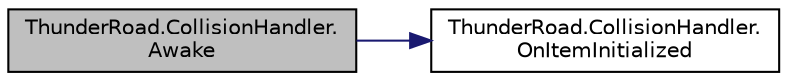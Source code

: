 digraph "ThunderRoad.CollisionHandler.Awake"
{
 // LATEX_PDF_SIZE
  edge [fontname="Helvetica",fontsize="10",labelfontname="Helvetica",labelfontsize="10"];
  node [fontname="Helvetica",fontsize="10",shape=record];
  rankdir="LR";
  Node1 [label="ThunderRoad.CollisionHandler.\lAwake",height=0.2,width=0.4,color="black", fillcolor="grey75", style="filled", fontcolor="black",tooltip="Awakes this instance."];
  Node1 -> Node2 [color="midnightblue",fontsize="10",style="solid",fontname="Helvetica"];
  Node2 [label="ThunderRoad.CollisionHandler.\lOnItemInitialized",height=0.2,width=0.4,color="black", fillcolor="white", style="filled",URL="$class_thunder_road_1_1_collision_handler.html#a71ac8141b53af02698deb6d217701da7",tooltip="Called when [item initialized]."];
}
